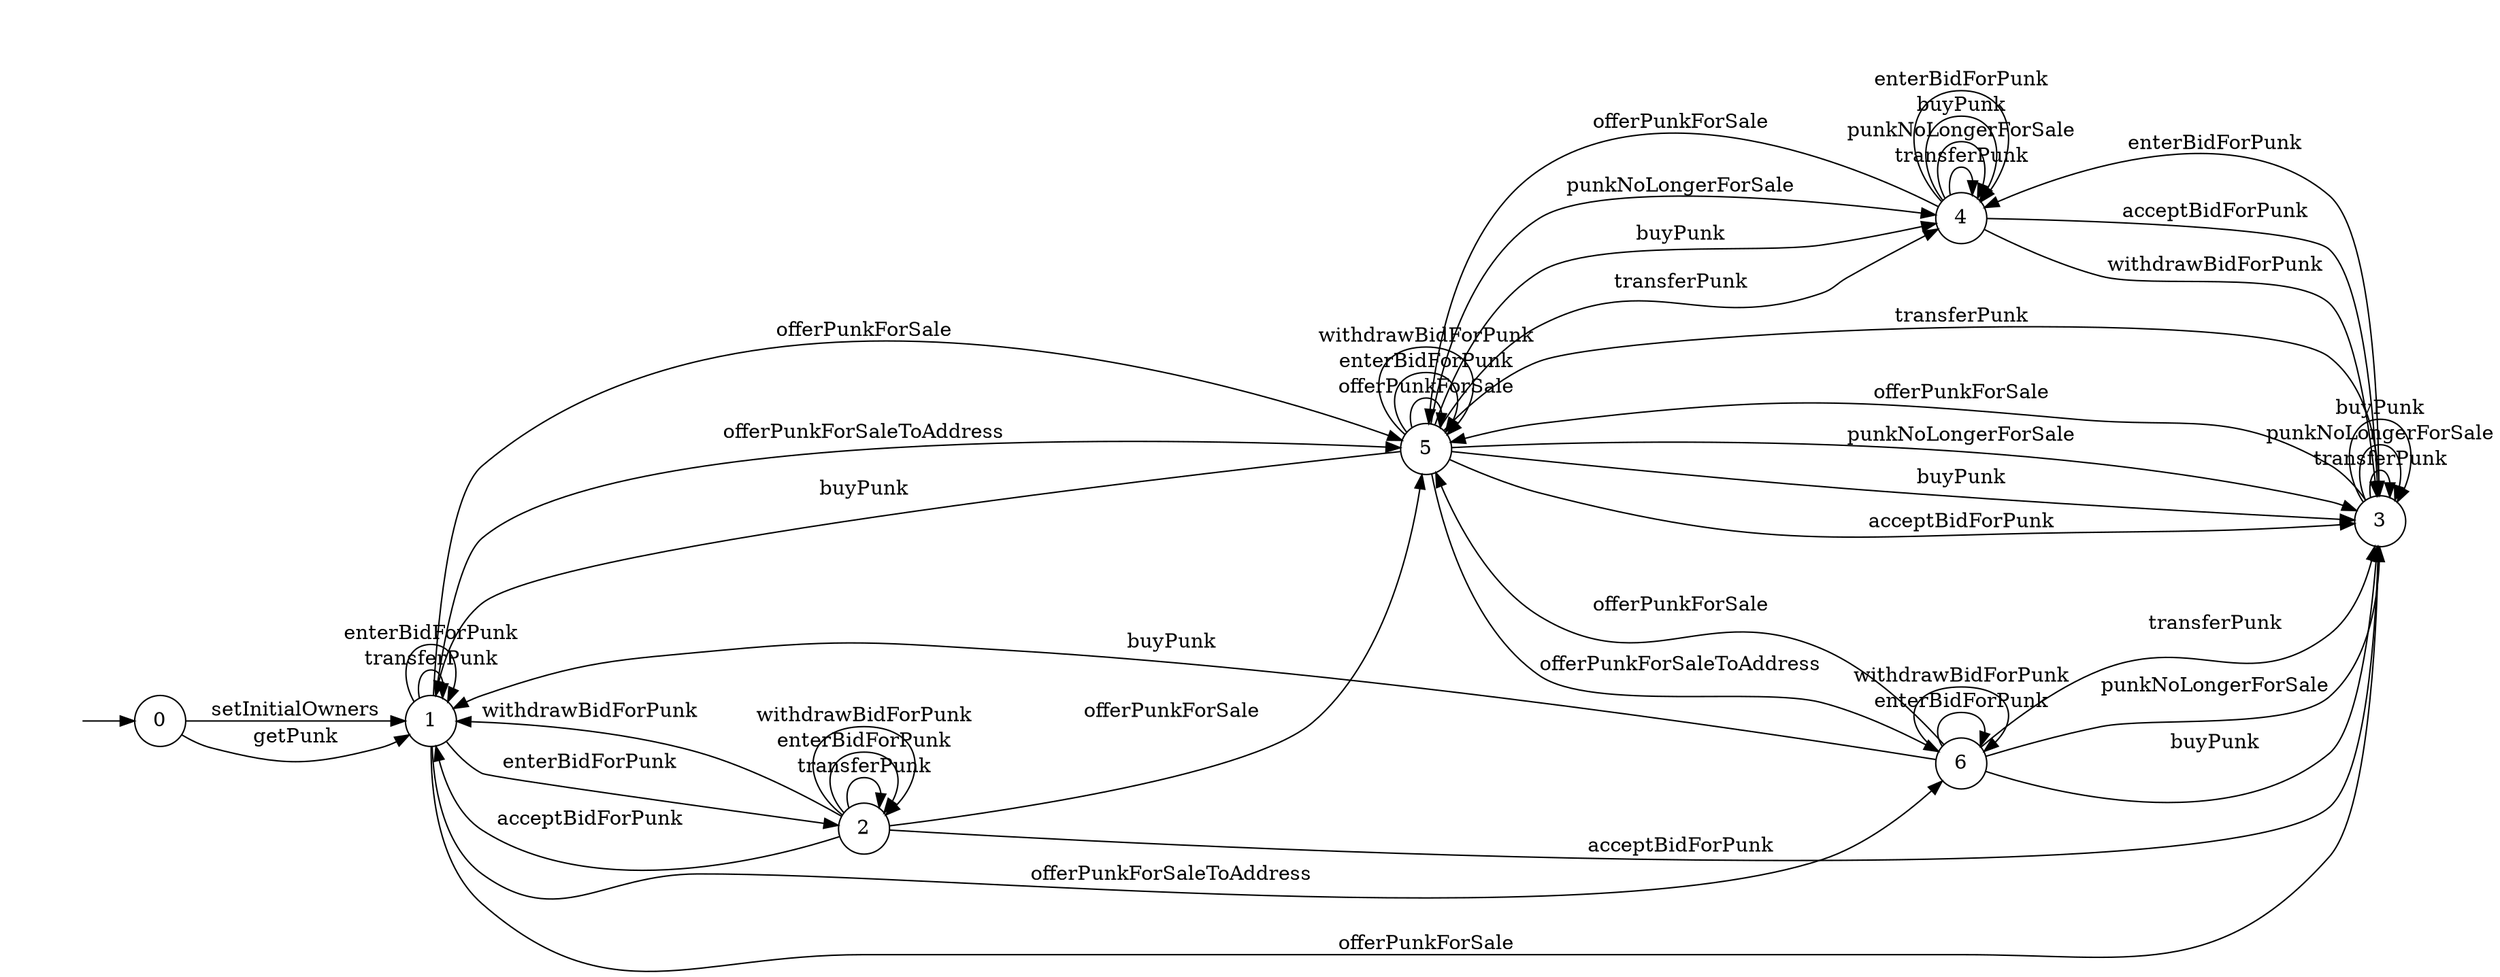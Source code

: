 digraph "./InvConPlus/Dapp-Automata-data/result/model/0xb47e3cd837ddf8e4c57f05d70ab865de6e193bbb/CryptoPunksMarket/FSM-6" {
	graph [rankdir=LR]
	"" [label="" shape=plaintext]
	4 [label=4 shape=circle]
	1 [label=1 shape=circle]
	0 [label=0 shape=circle]
	2 [label=2 shape=circle]
	3 [label=3 shape=circle]
	6 [label=6 shape=circle]
	5 [label=5 shape=circle]
	"" -> 0 [label=""]
	0 -> 1 [label=setInitialOwners]
	0 -> 1 [label=getPunk]
	1 -> 1 [label=transferPunk]
	1 -> 3 [label=offerPunkForSale]
	1 -> 5 [label=offerPunkForSale]
	1 -> 5 [label=offerPunkForSaleToAddress]
	1 -> 6 [label=offerPunkForSaleToAddress]
	1 -> 2 [label=enterBidForPunk]
	1 -> 1 [label=enterBidForPunk]
	6 -> 3 [label=transferPunk]
	6 -> 3 [label=punkNoLongerForSale]
	6 -> 5 [label=offerPunkForSale]
	6 -> 1 [label=buyPunk]
	6 -> 3 [label=buyPunk]
	6 -> 6 [label=enterBidForPunk]
	6 -> 6 [label=withdrawBidForPunk]
	5 -> 4 [label=transferPunk]
	5 -> 3 [label=transferPunk]
	5 -> 4 [label=punkNoLongerForSale]
	5 -> 3 [label=punkNoLongerForSale]
	5 -> 5 [label=offerPunkForSale]
	5 -> 6 [label=offerPunkForSaleToAddress]
	5 -> 4 [label=buyPunk]
	5 -> 1 [label=buyPunk]
	5 -> 3 [label=buyPunk]
	5 -> 5 [label=enterBidForPunk]
	5 -> 3 [label=acceptBidForPunk]
	5 -> 5 [label=withdrawBidForPunk]
	4 -> 4 [label=transferPunk]
	4 -> 4 [label=punkNoLongerForSale]
	4 -> 5 [label=offerPunkForSale]
	4 -> 4 [label=buyPunk]
	4 -> 4 [label=enterBidForPunk]
	4 -> 3 [label=acceptBidForPunk]
	4 -> 3 [label=withdrawBidForPunk]
	3 -> 3 [label=transferPunk]
	3 -> 3 [label=punkNoLongerForSale]
	3 -> 5 [label=offerPunkForSale]
	3 -> 3 [label=buyPunk]
	3 -> 4 [label=enterBidForPunk]
	2 -> 2 [label=transferPunk]
	2 -> 5 [label=offerPunkForSale]
	2 -> 2 [label=enterBidForPunk]
	2 -> 1 [label=acceptBidForPunk]
	2 -> 3 [label=acceptBidForPunk]
	2 -> 2 [label=withdrawBidForPunk]
	2 -> 1 [label=withdrawBidForPunk]
}
